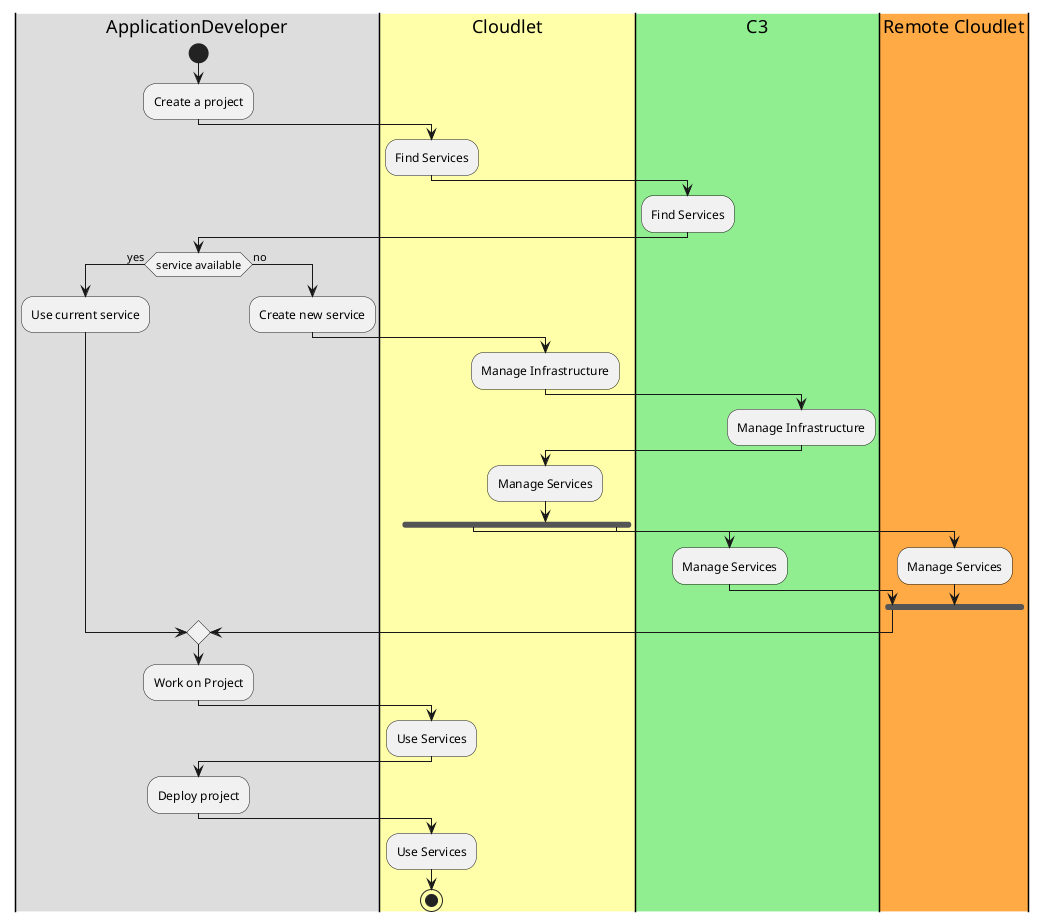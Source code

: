 @startuml
|#dddddd|ApplicationDeveloper|
start
:Create a project;
|#ffffaa|Cloudlet|
:Find Services;
|#lightgreen|C3|
:Find Services;
|ApplicationDeveloper|
if (service available) then (yes)
    :Use current service;
else (no)
    :Create new service;
    |Cloudlet|
    :Manage Infrastructure;
    |C3|
    :Manage Infrastructure;
    |Cloudlet|
    :Manage Services;
    fork
    |C3|
    :Manage Services;
    fork again
    |#ffaa44|Remote Cloudlet|
    :Manage Services;
    end fork
endif
|ApplicationDeveloper|
:Work on Project;
|Cloudlet|
:Use Services;
|ApplicationDeveloper|
:Deploy project;
|#ffffaa|Cloudlet|
:Use Services;
stop
@enduml
